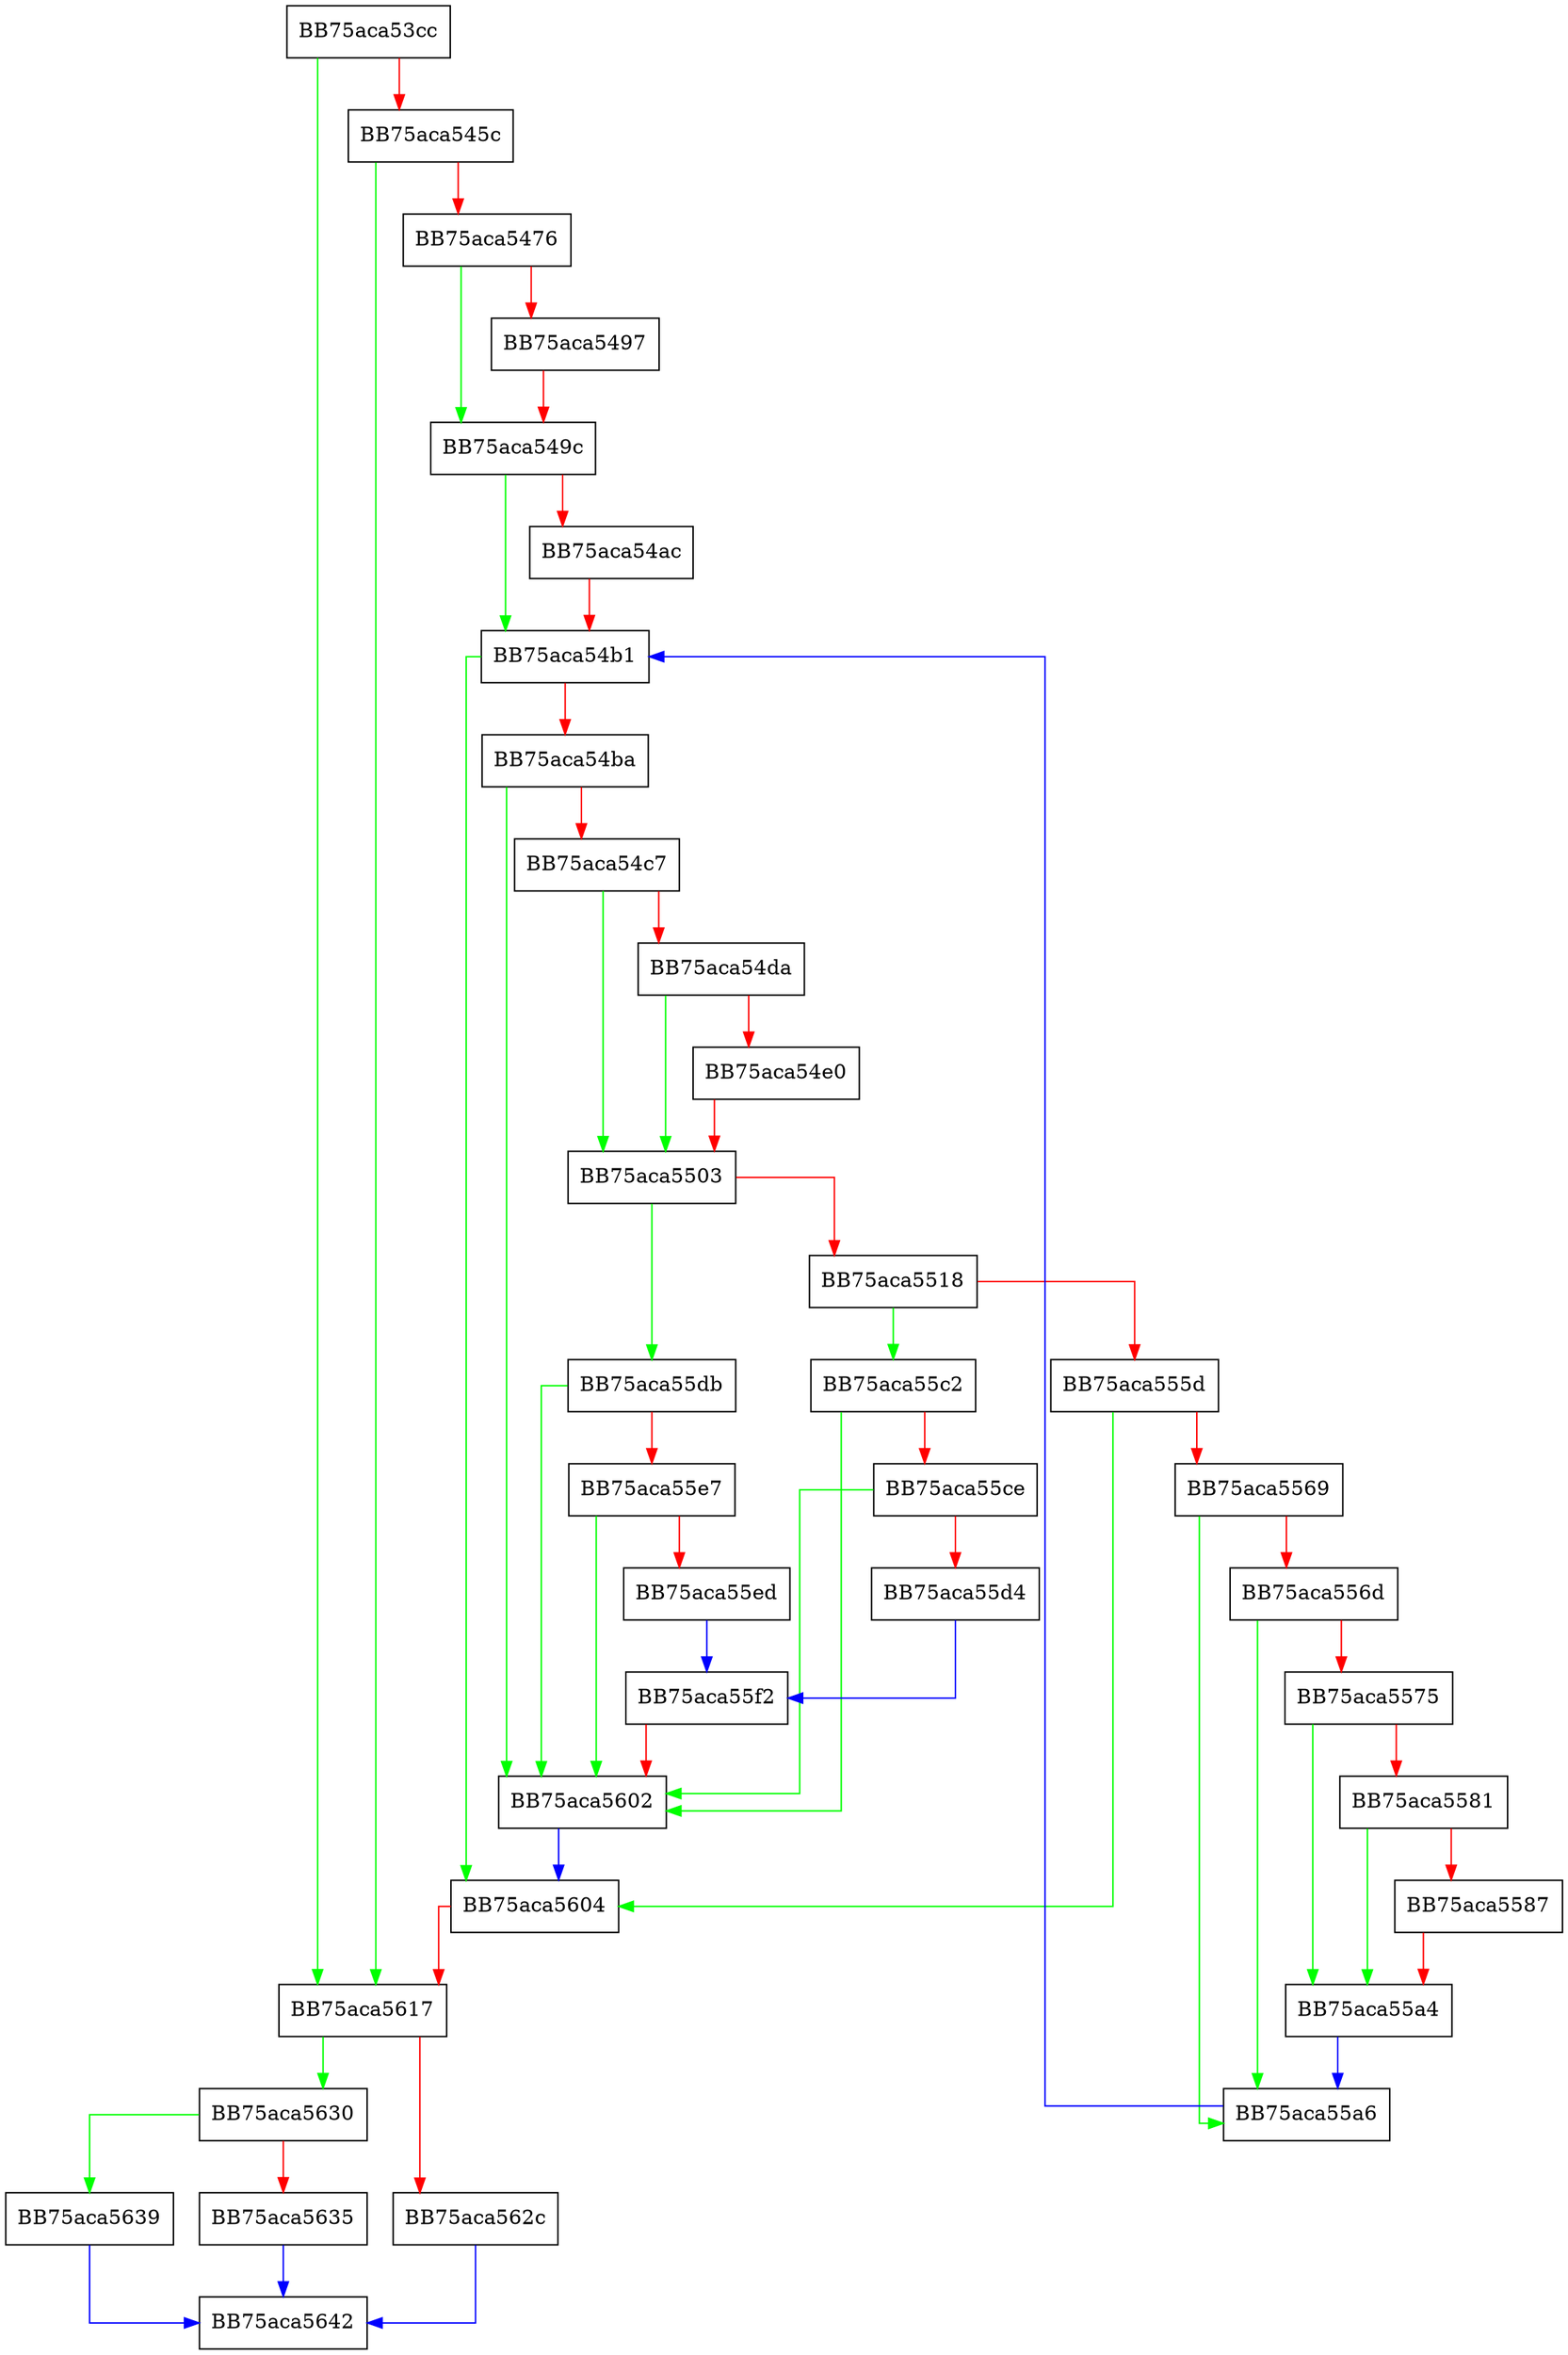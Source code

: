 digraph DirectedScanThreats {
  node [shape="box"];
  graph [splines=ortho];
  BB75aca53cc -> BB75aca5617 [color="green"];
  BB75aca53cc -> BB75aca545c [color="red"];
  BB75aca545c -> BB75aca5617 [color="green"];
  BB75aca545c -> BB75aca5476 [color="red"];
  BB75aca5476 -> BB75aca549c [color="green"];
  BB75aca5476 -> BB75aca5497 [color="red"];
  BB75aca5497 -> BB75aca549c [color="red"];
  BB75aca549c -> BB75aca54b1 [color="green"];
  BB75aca549c -> BB75aca54ac [color="red"];
  BB75aca54ac -> BB75aca54b1 [color="red"];
  BB75aca54b1 -> BB75aca5604 [color="green"];
  BB75aca54b1 -> BB75aca54ba [color="red"];
  BB75aca54ba -> BB75aca5602 [color="green"];
  BB75aca54ba -> BB75aca54c7 [color="red"];
  BB75aca54c7 -> BB75aca5503 [color="green"];
  BB75aca54c7 -> BB75aca54da [color="red"];
  BB75aca54da -> BB75aca5503 [color="green"];
  BB75aca54da -> BB75aca54e0 [color="red"];
  BB75aca54e0 -> BB75aca5503 [color="red"];
  BB75aca5503 -> BB75aca55db [color="green"];
  BB75aca5503 -> BB75aca5518 [color="red"];
  BB75aca5518 -> BB75aca55c2 [color="green"];
  BB75aca5518 -> BB75aca555d [color="red"];
  BB75aca555d -> BB75aca5604 [color="green"];
  BB75aca555d -> BB75aca5569 [color="red"];
  BB75aca5569 -> BB75aca55a6 [color="green"];
  BB75aca5569 -> BB75aca556d [color="red"];
  BB75aca556d -> BB75aca55a6 [color="green"];
  BB75aca556d -> BB75aca5575 [color="red"];
  BB75aca5575 -> BB75aca55a4 [color="green"];
  BB75aca5575 -> BB75aca5581 [color="red"];
  BB75aca5581 -> BB75aca55a4 [color="green"];
  BB75aca5581 -> BB75aca5587 [color="red"];
  BB75aca5587 -> BB75aca55a4 [color="red"];
  BB75aca55a4 -> BB75aca55a6 [color="blue"];
  BB75aca55a6 -> BB75aca54b1 [color="blue"];
  BB75aca55c2 -> BB75aca5602 [color="green"];
  BB75aca55c2 -> BB75aca55ce [color="red"];
  BB75aca55ce -> BB75aca5602 [color="green"];
  BB75aca55ce -> BB75aca55d4 [color="red"];
  BB75aca55d4 -> BB75aca55f2 [color="blue"];
  BB75aca55db -> BB75aca5602 [color="green"];
  BB75aca55db -> BB75aca55e7 [color="red"];
  BB75aca55e7 -> BB75aca5602 [color="green"];
  BB75aca55e7 -> BB75aca55ed [color="red"];
  BB75aca55ed -> BB75aca55f2 [color="blue"];
  BB75aca55f2 -> BB75aca5602 [color="red"];
  BB75aca5602 -> BB75aca5604 [color="blue"];
  BB75aca5604 -> BB75aca5617 [color="red"];
  BB75aca5617 -> BB75aca5630 [color="green"];
  BB75aca5617 -> BB75aca562c [color="red"];
  BB75aca562c -> BB75aca5642 [color="blue"];
  BB75aca5630 -> BB75aca5639 [color="green"];
  BB75aca5630 -> BB75aca5635 [color="red"];
  BB75aca5635 -> BB75aca5642 [color="blue"];
  BB75aca5639 -> BB75aca5642 [color="blue"];
}